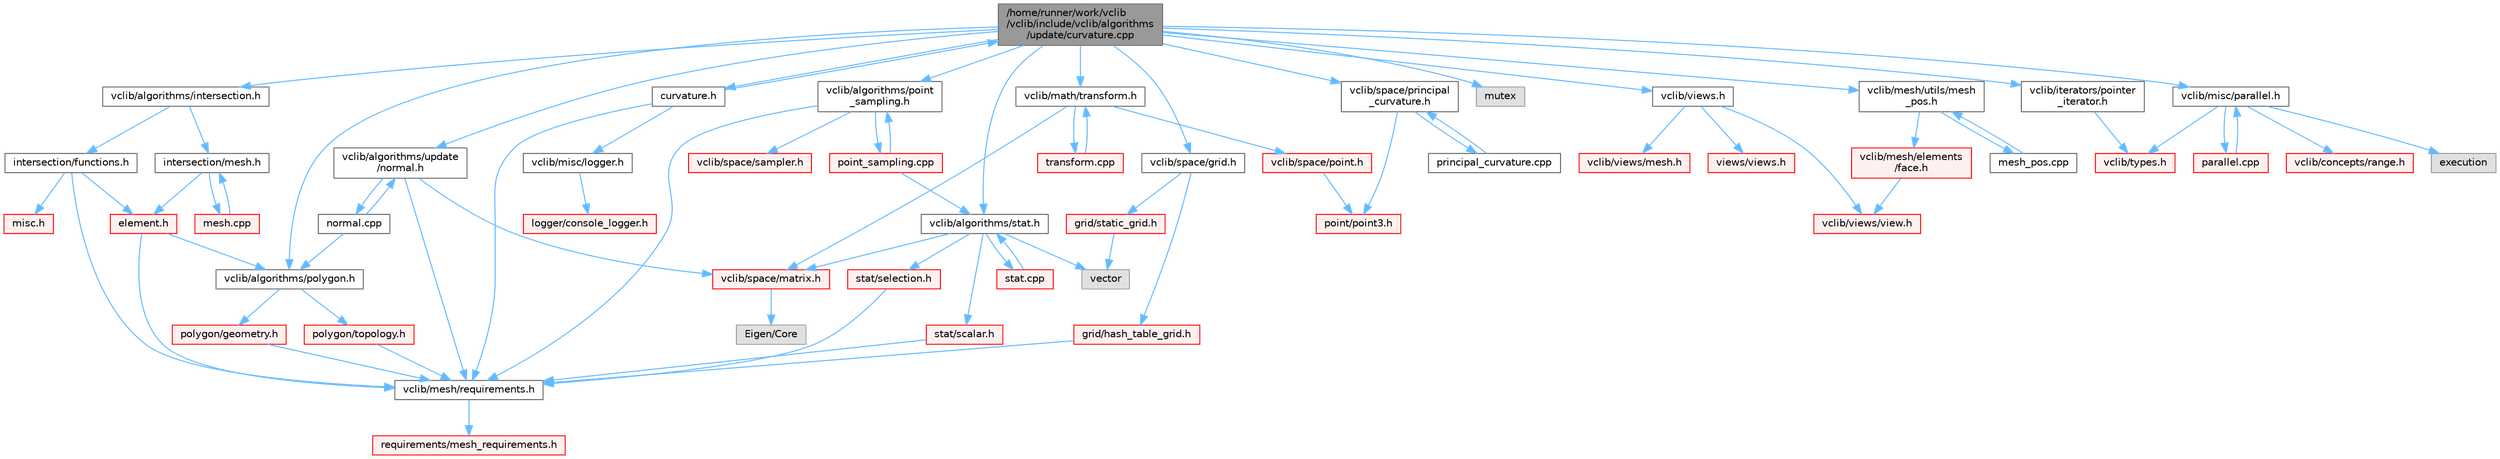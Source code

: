 digraph "/home/runner/work/vclib/vclib/include/vclib/algorithms/update/curvature.cpp"
{
 // LATEX_PDF_SIZE
  bgcolor="transparent";
  edge [fontname=Helvetica,fontsize=10,labelfontname=Helvetica,labelfontsize=10];
  node [fontname=Helvetica,fontsize=10,shape=box,height=0.2,width=0.4];
  Node1 [label="/home/runner/work/vclib\l/vclib/include/vclib/algorithms\l/update/curvature.cpp",height=0.2,width=0.4,color="gray40", fillcolor="grey60", style="filled", fontcolor="black",tooltip=" "];
  Node1 -> Node2 [color="steelblue1",style="solid"];
  Node2 [label="curvature.h",height=0.2,width=0.4,color="grey40", fillcolor="white", style="filled",URL="$curvature_8h.html",tooltip=" "];
  Node2 -> Node3 [color="steelblue1",style="solid"];
  Node3 [label="vclib/mesh/requirements.h",height=0.2,width=0.4,color="grey40", fillcolor="white", style="filled",URL="$requirements_8h.html",tooltip=" "];
  Node3 -> Node4 [color="steelblue1",style="solid"];
  Node4 [label="requirements/mesh_requirements.h",height=0.2,width=0.4,color="red", fillcolor="#FFF0F0", style="filled",URL="$mesh__requirements_8h.html",tooltip=" "];
  Node2 -> Node180 [color="steelblue1",style="solid"];
  Node180 [label="vclib/misc/logger.h",height=0.2,width=0.4,color="grey40", fillcolor="white", style="filled",URL="$misc_2logger_8h.html",tooltip=" "];
  Node180 -> Node181 [color="steelblue1",style="solid"];
  Node181 [label="logger/console_logger.h",height=0.2,width=0.4,color="red", fillcolor="#FFF0F0", style="filled",URL="$console__logger_8h.html",tooltip=" "];
  Node2 -> Node1 [color="steelblue1",style="solid"];
  Node1 -> Node184 [color="steelblue1",style="solid"];
  Node184 [label="mutex",height=0.2,width=0.4,color="grey60", fillcolor="#E0E0E0", style="filled",tooltip=" "];
  Node1 -> Node195 [color="steelblue1",style="solid"];
  Node195 [label="vclib/algorithms/intersection.h",height=0.2,width=0.4,color="grey40", fillcolor="white", style="filled",URL="$intersection_8h.html",tooltip=" "];
  Node195 -> Node196 [color="steelblue1",style="solid"];
  Node196 [label="intersection/functions.h",height=0.2,width=0.4,color="grey40", fillcolor="white", style="filled",URL="$intersection_2functions_8h.html",tooltip=" "];
  Node196 -> Node197 [color="steelblue1",style="solid"];
  Node197 [label="element.h",height=0.2,width=0.4,color="red", fillcolor="#FFF0F0", style="filled",URL="$algorithms_2intersection_2element_8h.html",tooltip=" "];
  Node197 -> Node198 [color="steelblue1",style="solid"];
  Node198 [label="vclib/algorithms/polygon.h",height=0.2,width=0.4,color="grey40", fillcolor="white", style="filled",URL="$algorithms_2polygon_8h.html",tooltip=" "];
  Node198 -> Node199 [color="steelblue1",style="solid"];
  Node199 [label="polygon/geometry.h",height=0.2,width=0.4,color="red", fillcolor="#FFF0F0", style="filled",URL="$geometry_8h.html",tooltip=" "];
  Node199 -> Node3 [color="steelblue1",style="solid"];
  Node198 -> Node234 [color="steelblue1",style="solid"];
  Node234 [label="polygon/topology.h",height=0.2,width=0.4,color="red", fillcolor="#FFF0F0", style="filled",URL="$polygon_2topology_8h.html",tooltip=" "];
  Node234 -> Node3 [color="steelblue1",style="solid"];
  Node197 -> Node3 [color="steelblue1",style="solid"];
  Node196 -> Node252 [color="steelblue1",style="solid"];
  Node252 [label="misc.h",height=0.2,width=0.4,color="red", fillcolor="#FFF0F0", style="filled",URL="$intersection_2misc_8h.html",tooltip=" "];
  Node196 -> Node3 [color="steelblue1",style="solid"];
  Node195 -> Node262 [color="steelblue1",style="solid"];
  Node262 [label="intersection/mesh.h",height=0.2,width=0.4,color="grey40", fillcolor="white", style="filled",URL="$algorithms_2intersection_2mesh_8h.html",tooltip=" "];
  Node262 -> Node197 [color="steelblue1",style="solid"];
  Node262 -> Node263 [color="steelblue1",style="solid"];
  Node263 [label="mesh.cpp",height=0.2,width=0.4,color="red", fillcolor="#FFF0F0", style="filled",URL="$algorithms_2intersection_2mesh_8cpp.html",tooltip=" "];
  Node263 -> Node262 [color="steelblue1",style="solid"];
  Node1 -> Node266 [color="steelblue1",style="solid"];
  Node266 [label="vclib/algorithms/stat.h",height=0.2,width=0.4,color="grey40", fillcolor="white", style="filled",URL="$stat_8h.html",tooltip=" "];
  Node266 -> Node9 [color="steelblue1",style="solid"];
  Node9 [label="vector",height=0.2,width=0.4,color="grey60", fillcolor="#E0E0E0", style="filled",tooltip=" "];
  Node266 -> Node267 [color="steelblue1",style="solid"];
  Node267 [label="vclib/space/matrix.h",height=0.2,width=0.4,color="red", fillcolor="#FFF0F0", style="filled",URL="$space_2matrix_8h.html",tooltip=" "];
  Node267 -> Node31 [color="steelblue1",style="solid"];
  Node31 [label="Eigen/Core",height=0.2,width=0.4,color="grey60", fillcolor="#E0E0E0", style="filled",tooltip=" "];
  Node266 -> Node269 [color="steelblue1",style="solid"];
  Node269 [label="stat/scalar.h",height=0.2,width=0.4,color="red", fillcolor="#FFF0F0", style="filled",URL="$algorithms_2stat_2scalar_8h.html",tooltip=" "];
  Node269 -> Node3 [color="steelblue1",style="solid"];
  Node266 -> Node273 [color="steelblue1",style="solid"];
  Node273 [label="stat/selection.h",height=0.2,width=0.4,color="red", fillcolor="#FFF0F0", style="filled",URL="$algorithms_2stat_2selection_8h.html",tooltip=" "];
  Node273 -> Node3 [color="steelblue1",style="solid"];
  Node266 -> Node275 [color="steelblue1",style="solid"];
  Node275 [label="stat.cpp",height=0.2,width=0.4,color="red", fillcolor="#FFF0F0", style="filled",URL="$stat_8cpp.html",tooltip=" "];
  Node275 -> Node266 [color="steelblue1",style="solid"];
  Node1 -> Node279 [color="steelblue1",style="solid"];
  Node279 [label="vclib/algorithms/point\l_sampling.h",height=0.2,width=0.4,color="grey40", fillcolor="white", style="filled",URL="$point__sampling_8h.html",tooltip=" "];
  Node279 -> Node3 [color="steelblue1",style="solid"];
  Node279 -> Node280 [color="steelblue1",style="solid"];
  Node280 [label="vclib/space/sampler.h",height=0.2,width=0.4,color="red", fillcolor="#FFF0F0", style="filled",URL="$space_2sampler_8h.html",tooltip=" "];
  Node279 -> Node287 [color="steelblue1",style="solid"];
  Node287 [label="point_sampling.cpp",height=0.2,width=0.4,color="red", fillcolor="#FFF0F0", style="filled",URL="$point__sampling_8cpp.html",tooltip=" "];
  Node287 -> Node279 [color="steelblue1",style="solid"];
  Node287 -> Node266 [color="steelblue1",style="solid"];
  Node1 -> Node198 [color="steelblue1",style="solid"];
  Node1 -> Node293 [color="steelblue1",style="solid"];
  Node293 [label="vclib/algorithms/update\l/normal.h",height=0.2,width=0.4,color="grey40", fillcolor="white", style="filled",URL="$algorithms_2update_2normal_8h.html",tooltip=" "];
  Node293 -> Node3 [color="steelblue1",style="solid"];
  Node293 -> Node267 [color="steelblue1",style="solid"];
  Node293 -> Node294 [color="steelblue1",style="solid"];
  Node294 [label="normal.cpp",height=0.2,width=0.4,color="grey40", fillcolor="white", style="filled",URL="$algorithms_2update_2normal_8cpp.html",tooltip=" "];
  Node294 -> Node293 [color="steelblue1",style="solid"];
  Node294 -> Node198 [color="steelblue1",style="solid"];
  Node1 -> Node295 [color="steelblue1",style="solid"];
  Node295 [label="vclib/math/transform.h",height=0.2,width=0.4,color="grey40", fillcolor="white", style="filled",URL="$math_2transform_8h.html",tooltip=" "];
  Node295 -> Node267 [color="steelblue1",style="solid"];
  Node295 -> Node44 [color="steelblue1",style="solid"];
  Node44 [label="vclib/space/point.h",height=0.2,width=0.4,color="red", fillcolor="#FFF0F0", style="filled",URL="$space_2point_8h.html",tooltip=" "];
  Node44 -> Node46 [color="steelblue1",style="solid"];
  Node46 [label="point/point3.h",height=0.2,width=0.4,color="red", fillcolor="#FFF0F0", style="filled",URL="$point3_8h.html",tooltip=" "];
  Node295 -> Node296 [color="steelblue1",style="solid"];
  Node296 [label="transform.cpp",height=0.2,width=0.4,color="red", fillcolor="#FFF0F0", style="filled",URL="$math_2transform_8cpp.html",tooltip=" "];
  Node296 -> Node295 [color="steelblue1",style="solid"];
  Node1 -> Node241 [color="steelblue1",style="solid"];
  Node241 [label="vclib/mesh/utils/mesh\l_pos.h",height=0.2,width=0.4,color="grey40", fillcolor="white", style="filled",URL="$mesh__pos_8h.html",tooltip=" "];
  Node241 -> Node157 [color="steelblue1",style="solid"];
  Node157 [label="vclib/mesh/elements\l/face.h",height=0.2,width=0.4,color="red", fillcolor="#FFF0F0", style="filled",URL="$mesh_2elements_2face_8h.html",tooltip=" "];
  Node157 -> Node89 [color="steelblue1",style="solid"];
  Node89 [label="vclib/views/view.h",height=0.2,width=0.4,color="red", fillcolor="#FFF0F0", style="filled",URL="$view_8h.html",tooltip=" "];
  Node241 -> Node242 [color="steelblue1",style="solid"];
  Node242 [label="mesh_pos.cpp",height=0.2,width=0.4,color="grey40", fillcolor="white", style="filled",URL="$mesh__pos_8cpp.html",tooltip=" "];
  Node242 -> Node241 [color="steelblue1",style="solid"];
  Node1 -> Node297 [color="steelblue1",style="solid"];
  Node297 [label="vclib/misc/parallel.h",height=0.2,width=0.4,color="grey40", fillcolor="white", style="filled",URL="$parallel_8h.html",tooltip=" "];
  Node297 -> Node203 [color="steelblue1",style="solid"];
  Node203 [label="vclib/concepts/range.h",height=0.2,width=0.4,color="red", fillcolor="#FFF0F0", style="filled",URL="$range_8h.html",tooltip=" "];
  Node297 -> Node11 [color="steelblue1",style="solid"];
  Node11 [label="vclib/types.h",height=0.2,width=0.4,color="red", fillcolor="#FFF0F0", style="filled",URL="$types_8h.html",tooltip=" "];
  Node297 -> Node298 [color="steelblue1",style="solid"];
  Node298 [label="execution",height=0.2,width=0.4,color="grey60", fillcolor="#E0E0E0", style="filled",tooltip=" "];
  Node297 -> Node299 [color="steelblue1",style="solid"];
  Node299 [label="parallel.cpp",height=0.2,width=0.4,color="red", fillcolor="#FFF0F0", style="filled",URL="$parallel_8cpp.html",tooltip=" "];
  Node299 -> Node297 [color="steelblue1",style="solid"];
  Node1 -> Node300 [color="steelblue1",style="solid"];
  Node300 [label="vclib/space/grid.h",height=0.2,width=0.4,color="grey40", fillcolor="white", style="filled",URL="$grid_8h.html",tooltip=" "];
  Node300 -> Node301 [color="steelblue1",style="solid"];
  Node301 [label="grid/hash_table_grid.h",height=0.2,width=0.4,color="red", fillcolor="#FFF0F0", style="filled",URL="$hash__table__grid_8h.html",tooltip=" "];
  Node301 -> Node3 [color="steelblue1",style="solid"];
  Node300 -> Node324 [color="steelblue1",style="solid"];
  Node324 [label="grid/static_grid.h",height=0.2,width=0.4,color="red", fillcolor="#FFF0F0", style="filled",URL="$static__grid_8h.html",tooltip=" "];
  Node324 -> Node9 [color="steelblue1",style="solid"];
  Node1 -> Node120 [color="steelblue1",style="solid"];
  Node120 [label="vclib/space/principal\l_curvature.h",height=0.2,width=0.4,color="grey40", fillcolor="white", style="filled",URL="$space_2principal__curvature_8h.html",tooltip=" "];
  Node120 -> Node46 [color="steelblue1",style="solid"];
  Node120 -> Node121 [color="steelblue1",style="solid"];
  Node121 [label="principal_curvature.cpp",height=0.2,width=0.4,color="grey40", fillcolor="white", style="filled",URL="$space_2principal__curvature_8cpp.html",tooltip=" "];
  Node121 -> Node120 [color="steelblue1",style="solid"];
  Node1 -> Node329 [color="steelblue1",style="solid"];
  Node329 [label="vclib/views.h",height=0.2,width=0.4,color="grey40", fillcolor="white", style="filled",URL="$views_8h.html",tooltip=" "];
  Node329 -> Node89 [color="steelblue1",style="solid"];
  Node329 -> Node330 [color="steelblue1",style="solid"];
  Node330 [label="views/views.h",height=0.2,width=0.4,color="red", fillcolor="#FFF0F0", style="filled",URL="$views_2views_8h.html",tooltip=" "];
  Node329 -> Node215 [color="steelblue1",style="solid"];
  Node215 [label="vclib/views/mesh.h",height=0.2,width=0.4,color="red", fillcolor="#FFF0F0", style="filled",URL="$views_2mesh_8h.html",tooltip=" "];
  Node1 -> Node331 [color="steelblue1",style="solid"];
  Node331 [label="vclib/iterators/pointer\l_iterator.h",height=0.2,width=0.4,color="grey40", fillcolor="white", style="filled",URL="$pointer__iterator_8h.html",tooltip=" "];
  Node331 -> Node11 [color="steelblue1",style="solid"];
}
